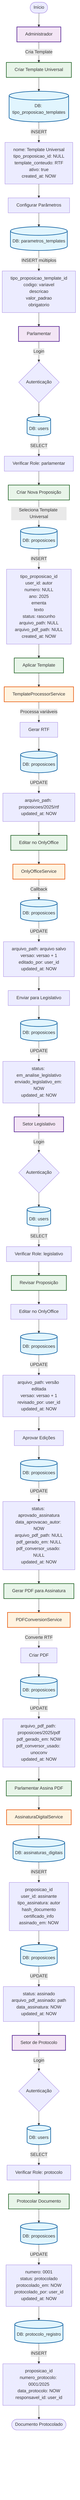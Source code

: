 graph TB
    Start([Início]) --> Admin[Administrador]

    %% Fase 1: Criação do Template Universal
    Admin -->|Cria Template| CreateTemplate[Criar Template Universal]
    CreateTemplate --> DB1[(DB: tipo_proposicao_templates)]
    DB1 -->|INSERT| T1["nome: Template Universal<br/>tipo_proposicao_id: NULL<br/>template_conteudo: RTF<br/>ativo: true<br/>created_at: NOW"]

    T1 --> ParamConfig[Configurar Parâmetros]
    ParamConfig --> DB2[(DB: parametros_templates)]
    DB2 -->|INSERT múltiplos| P1["tipo_proposicao_template_id<br/>codigo: variavel<br/>descricao<br/>valor_padrao<br/>obrigatorio"]

    %% Fase 2: Criação da Proposição
    P1 --> Parlamentar[Parlamentar]
    Parlamentar -->|Login| Auth1{Autenticação}
    Auth1 --> DB3[(DB: users)]
    DB3 -->|SELECT| ValidUser[Verificar Role: parlamentar]

    ValidUser --> CreateProp[Criar Nova Proposição]
    CreateProp -->|Seleciona Template Universal| DB4[(DB: proposicoes)]
    DB4 -->|INSERT| Prop1["tipo_proposicao_id<br/>user_id: autor<br/>numero: NULL<br/>ano: 2025<br/>ementa<br/>texto<br/>status: rascunho<br/>arquivo_path: NULL<br/>arquivo_pdf_path: NULL<br/>created_at: NOW"]

    Prop1 --> ApplyTemplate[Aplicar Template]
    ApplyTemplate --> TemplateService[TemplateProcessorService]
    TemplateService -->|Processa variáveis| RTF1[Gerar RTF]
    RTF1 --> DB5[(DB: proposicoes)]
    DB5 -->|UPDATE| Prop2[arquivo_path: proposicoes/2025/rtf<br/>updated_at: NOW]

    %% Fase 3: Edição no OnlyOffice
    Prop2 --> EditOnlyOffice[Editar no OnlyOffice]
    EditOnlyOffice --> OnlyOfficeService[OnlyOfficeService]
    OnlyOfficeService -->|Callback| DB6[(DB: proposicoes)]
    DB6 -->|UPDATE| Prop3["arquivo_path: arquivo salvo<br/>versao: versao + 1<br/>editado_por: user_id<br/>updated_at: NOW"]

    Prop3 --> SendLegislativo[Enviar para Legislativo]
    SendLegislativo --> DB7[(DB: proposicoes)]
    DB7 -->|UPDATE| Prop4[status: em_analise_legislativo<br/>enviado_legislativo_em: NOW<br/>updated_at: NOW]

    %% Fase 4: Análise Legislativa
    Prop4 --> Legislativo[Setor Legislativo]
    Legislativo -->|Login| Auth2{Autenticação}
    Auth2 --> DB8[(DB: users)]
    DB8 -->|SELECT| ValidLeg[Verificar Role: legislativo]

    ValidLeg --> ReviewProp[Revisar Proposição]
    ReviewProp --> EditLeg[Editar no OnlyOffice]
    EditLeg --> DB9[(DB: proposicoes)]
    DB9 -->|UPDATE| Prop5["arquivo_path: versão editada<br/>versao: versao + 1<br/>revisado_por: user_id<br/>updated_at: NOW"]

    Prop5 --> ApproveLeg[Aprovar Edições]
    ApproveLeg --> DB10[(DB: proposicoes)]
    DB10 -->|UPDATE| Prop6["status: aprovado_assinatura<br/>data_aprovacao_autor: NOW<br/>arquivo_pdf_path: NULL<br/>pdf_gerado_em: NULL<br/>pdf_conversor_usado: NULL<br/>updated_at: NOW"]

    %% Fase 5: Geração de PDF
    Prop6 --> GeneratePDF[Gerar PDF para Assinatura]
    GeneratePDF --> PDFService[PDFConversionService]
    PDFService -->|Converte RTF| PDF1[Criar PDF]
    PDF1 --> DB11[(DB: proposicoes)]
    DB11 -->|UPDATE| Prop7["arquivo_pdf_path: proposicoes/2025/pdf<br/>pdf_gerado_em: NOW<br/>pdf_conversor_usado: unoconv<br/>updated_at: NOW"]

    %% Fase 6: Assinatura Digital
    Prop7 --> SignPDF[Parlamentar Assina PDF]
    SignPDF --> AssinaturaService[AssinaturaDigitalService]
    AssinaturaService --> DB12[(DB: assinaturas_digitais)]
    DB12 -->|INSERT| Sign1["proposicao_id<br/>user_id: assinante<br/>tipo_assinatura: autor<br/>hash_documento<br/>certificado_info<br/>assinado_em: NOW"]

    Sign1 --> DB13[(DB: proposicoes)]
    DB13 -->|UPDATE| Prop8["status: assinado<br/>arquivo_pdf_assinado: path<br/>data_assinatura: NOW<br/>updated_at: NOW"]

    %% Fase 7: Protocolo
    Prop8 --> Protocolo[Setor de Protocolo]
    Protocolo -->|Login| Auth3{Autenticação}
    Auth3 --> DB14[(DB: users)]
    DB14 -->|SELECT| ValidProt[Verificar Role: protocolo]

    ValidProt --> ProtocolProp[Protocolar Documento]
    ProtocolProp --> DB15[(DB: proposicoes)]
    DB15 -->|UPDATE| Prop9["numero: 0001<br/>status: protocolado<br/>protocolado_em: NOW<br/>protocolado_por: user_id<br/>updated_at: NOW"]

    Prop9 --> DB16[(DB: protocolo_registro)]
    DB16 -->|INSERT| Protocol1["proposicao_id<br/>numero_protocolo: 0001/2025<br/>data_protocolo: NOW<br/>responsavel_id: user_id"]

    Protocol1 --> End([Documento Protocolado])

    %% Styling
    classDef dbStyle fill:#e1f5fe,stroke:#01579b,stroke-width:2px
    classDef serviceStyle fill:#fff3e0,stroke:#e65100,stroke-width:2px
    classDef userStyle fill:#f3e5f5,stroke:#4a148c,stroke-width:2px
    classDef processStyle fill:#e8f5e9,stroke:#1b5e20,stroke-width:2px

    class DB1,DB2,DB3,DB4,DB5,DB6,DB7,DB8,DB9,DB10,DB11,DB12,DB13,DB14,DB15,DB16 dbStyle
    class TemplateService,OnlyOfficeService,PDFService,AssinaturaService serviceStyle
    class Admin,Parlamentar,Legislativo,Protocolo userStyle
    class CreateTemplate,CreateProp,ApplyTemplate,EditOnlyOffice,ReviewProp,GeneratePDF,SignPDF,ProtocolProp processStyle